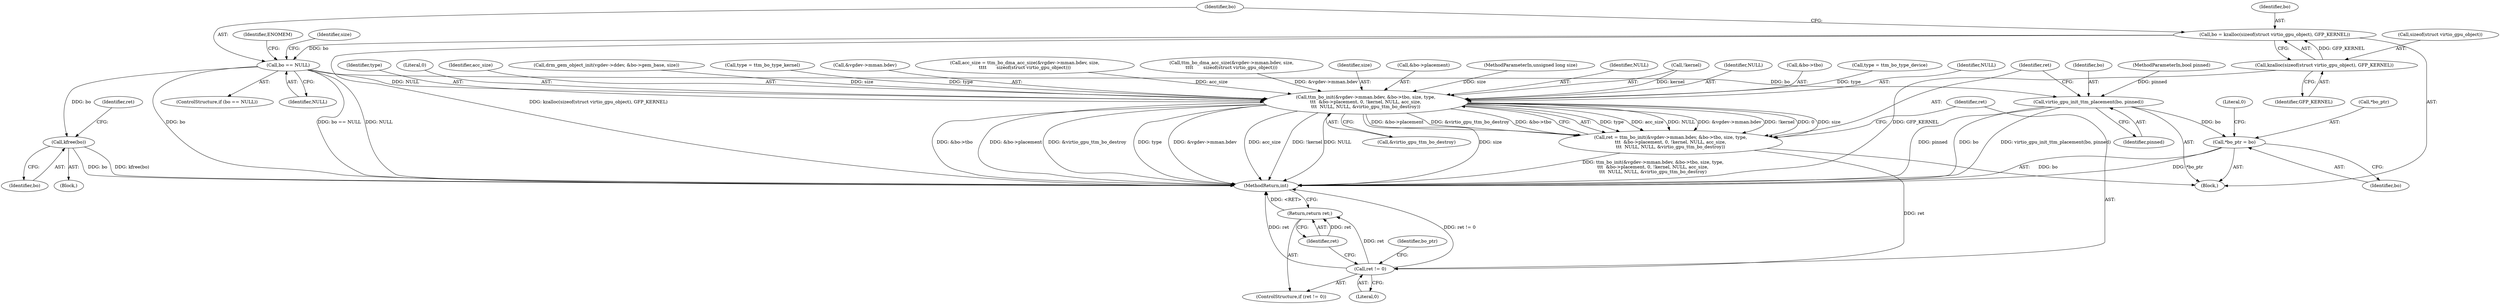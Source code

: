 digraph "0_linux_385aee965b4e4c36551c362a334378d2985b722a@pointer" {
"1000137" [label="(Call,bo = kzalloc(sizeof(struct virtio_gpu_object), GFP_KERNEL))"];
"1000139" [label="(Call,kzalloc(sizeof(struct virtio_gpu_object), GFP_KERNEL))"];
"1000144" [label="(Call,bo == NULL)"];
"1000171" [label="(Call,kfree(bo))"];
"1000180" [label="(Call,virtio_gpu_init_ttm_placement(bo, pinned))"];
"1000217" [label="(Call,*bo_ptr = bo)"];
"1000185" [label="(Call,ttm_bo_init(&vgdev->mman.bdev, &bo->tbo, size, type,\n\t\t\t  &bo->placement, 0, !kernel, NULL, acc_size,\n\t\t\t  NULL, NULL, &virtio_gpu_ttm_bo_destroy))"];
"1000183" [label="(Call,ret = ttm_bo_init(&vgdev->mman.bdev, &bo->tbo, size, type,\n\t\t\t  &bo->placement, 0, !kernel, NULL, acc_size,\n\t\t\t  NULL, NULL, &virtio_gpu_ttm_bo_destroy))"];
"1000212" [label="(Call,ret != 0)"];
"1000215" [label="(Return,return ret;)"];
"1000180" [label="(Call,virtio_gpu_init_ttm_placement(bo, pinned))"];
"1000157" [label="(Call,drm_gem_object_init(vgdev->ddev, &bo->gem_base, size))"];
"1000114" [label="(Call,type = ttm_bo_type_kernel)"];
"1000137" [label="(Call,bo = kzalloc(sizeof(struct virtio_gpu_object), GFP_KERNEL))"];
"1000186" [label="(Call,&vgdev->mman.bdev)"];
"1000184" [label="(Identifier,ret)"];
"1000143" [label="(ControlStructure,if (bo == NULL))"];
"1000146" [label="(Identifier,NULL)"];
"1000151" [label="(Identifier,size)"];
"1000217" [label="(Call,*bo_ptr = bo)"];
"1000172" [label="(Identifier,bo)"];
"1000213" [label="(Identifier,ret)"];
"1000214" [label="(Literal,0)"];
"1000125" [label="(Call,acc_size = ttm_bo_dma_acc_size(&vgdev->mman.bdev, size,\n\t\t\t\t       sizeof(struct virtio_gpu_object)))"];
"1000219" [label="(Identifier,bo_ptr)"];
"1000216" [label="(Identifier,ret)"];
"1000107" [label="(Block,)"];
"1000145" [label="(Identifier,bo)"];
"1000174" [label="(Identifier,ret)"];
"1000215" [label="(Return,return ret;)"];
"1000127" [label="(Call,ttm_bo_dma_acc_size(&vgdev->mman.bdev, size,\n\t\t\t\t       sizeof(struct virtio_gpu_object)))"];
"1000144" [label="(Call,bo == NULL)"];
"1000181" [label="(Identifier,bo)"];
"1000196" [label="(Identifier,size)"];
"1000212" [label="(Call,ret != 0)"];
"1000142" [label="(Identifier,GFP_KERNEL)"];
"1000209" [label="(Call,&virtio_gpu_ttm_bo_destroy)"];
"1000220" [label="(Identifier,bo)"];
"1000198" [label="(Call,&bo->placement)"];
"1000103" [label="(MethodParameterIn,unsigned long size)"];
"1000207" [label="(Identifier,NULL)"];
"1000185" [label="(Call,ttm_bo_init(&vgdev->mman.bdev, &bo->tbo, size, type,\n\t\t\t  &bo->placement, 0, !kernel, NULL, acc_size,\n\t\t\t  NULL, NULL, &virtio_gpu_ttm_bo_destroy))"];
"1000203" [label="(Call,!kernel)"];
"1000170" [label="(Block,)"];
"1000208" [label="(Identifier,NULL)"];
"1000192" [label="(Call,&bo->tbo)"];
"1000118" [label="(Call,type = ttm_bo_type_device)"];
"1000205" [label="(Identifier,NULL)"];
"1000140" [label="(Call,sizeof(struct virtio_gpu_object))"];
"1000197" [label="(Identifier,type)"];
"1000222" [label="(Literal,0)"];
"1000182" [label="(Identifier,pinned)"];
"1000139" [label="(Call,kzalloc(sizeof(struct virtio_gpu_object), GFP_KERNEL))"];
"1000202" [label="(Literal,0)"];
"1000171" [label="(Call,kfree(bo))"];
"1000218" [label="(Call,*bo_ptr)"];
"1000223" [label="(MethodReturn,int)"];
"1000183" [label="(Call,ret = ttm_bo_init(&vgdev->mman.bdev, &bo->tbo, size, type,\n\t\t\t  &bo->placement, 0, !kernel, NULL, acc_size,\n\t\t\t  NULL, NULL, &virtio_gpu_ttm_bo_destroy))"];
"1000149" [label="(Identifier,ENOMEM)"];
"1000138" [label="(Identifier,bo)"];
"1000211" [label="(ControlStructure,if (ret != 0))"];
"1000105" [label="(MethodParameterIn,bool pinned)"];
"1000206" [label="(Identifier,acc_size)"];
"1000137" -> "1000107"  [label="AST: "];
"1000137" -> "1000139"  [label="CFG: "];
"1000138" -> "1000137"  [label="AST: "];
"1000139" -> "1000137"  [label="AST: "];
"1000145" -> "1000137"  [label="CFG: "];
"1000137" -> "1000223"  [label="DDG: kzalloc(sizeof(struct virtio_gpu_object), GFP_KERNEL)"];
"1000139" -> "1000137"  [label="DDG: GFP_KERNEL"];
"1000137" -> "1000144"  [label="DDG: bo"];
"1000139" -> "1000142"  [label="CFG: "];
"1000140" -> "1000139"  [label="AST: "];
"1000142" -> "1000139"  [label="AST: "];
"1000139" -> "1000223"  [label="DDG: GFP_KERNEL"];
"1000144" -> "1000143"  [label="AST: "];
"1000144" -> "1000146"  [label="CFG: "];
"1000145" -> "1000144"  [label="AST: "];
"1000146" -> "1000144"  [label="AST: "];
"1000149" -> "1000144"  [label="CFG: "];
"1000151" -> "1000144"  [label="CFG: "];
"1000144" -> "1000223"  [label="DDG: bo == NULL"];
"1000144" -> "1000223"  [label="DDG: bo"];
"1000144" -> "1000223"  [label="DDG: NULL"];
"1000144" -> "1000171"  [label="DDG: bo"];
"1000144" -> "1000180"  [label="DDG: bo"];
"1000144" -> "1000185"  [label="DDG: NULL"];
"1000171" -> "1000170"  [label="AST: "];
"1000171" -> "1000172"  [label="CFG: "];
"1000172" -> "1000171"  [label="AST: "];
"1000174" -> "1000171"  [label="CFG: "];
"1000171" -> "1000223"  [label="DDG: bo"];
"1000171" -> "1000223"  [label="DDG: kfree(bo)"];
"1000180" -> "1000107"  [label="AST: "];
"1000180" -> "1000182"  [label="CFG: "];
"1000181" -> "1000180"  [label="AST: "];
"1000182" -> "1000180"  [label="AST: "];
"1000184" -> "1000180"  [label="CFG: "];
"1000180" -> "1000223"  [label="DDG: pinned"];
"1000180" -> "1000223"  [label="DDG: bo"];
"1000180" -> "1000223"  [label="DDG: virtio_gpu_init_ttm_placement(bo, pinned)"];
"1000105" -> "1000180"  [label="DDG: pinned"];
"1000180" -> "1000217"  [label="DDG: bo"];
"1000217" -> "1000107"  [label="AST: "];
"1000217" -> "1000220"  [label="CFG: "];
"1000218" -> "1000217"  [label="AST: "];
"1000220" -> "1000217"  [label="AST: "];
"1000222" -> "1000217"  [label="CFG: "];
"1000217" -> "1000223"  [label="DDG: *bo_ptr"];
"1000217" -> "1000223"  [label="DDG: bo"];
"1000185" -> "1000183"  [label="AST: "];
"1000185" -> "1000209"  [label="CFG: "];
"1000186" -> "1000185"  [label="AST: "];
"1000192" -> "1000185"  [label="AST: "];
"1000196" -> "1000185"  [label="AST: "];
"1000197" -> "1000185"  [label="AST: "];
"1000198" -> "1000185"  [label="AST: "];
"1000202" -> "1000185"  [label="AST: "];
"1000203" -> "1000185"  [label="AST: "];
"1000205" -> "1000185"  [label="AST: "];
"1000206" -> "1000185"  [label="AST: "];
"1000207" -> "1000185"  [label="AST: "];
"1000208" -> "1000185"  [label="AST: "];
"1000209" -> "1000185"  [label="AST: "];
"1000183" -> "1000185"  [label="CFG: "];
"1000185" -> "1000223"  [label="DDG: &virtio_gpu_ttm_bo_destroy"];
"1000185" -> "1000223"  [label="DDG: type"];
"1000185" -> "1000223"  [label="DDG: &vgdev->mman.bdev"];
"1000185" -> "1000223"  [label="DDG: acc_size"];
"1000185" -> "1000223"  [label="DDG: !kernel"];
"1000185" -> "1000223"  [label="DDG: NULL"];
"1000185" -> "1000223"  [label="DDG: size"];
"1000185" -> "1000223"  [label="DDG: &bo->tbo"];
"1000185" -> "1000223"  [label="DDG: &bo->placement"];
"1000185" -> "1000183"  [label="DDG: type"];
"1000185" -> "1000183"  [label="DDG: acc_size"];
"1000185" -> "1000183"  [label="DDG: NULL"];
"1000185" -> "1000183"  [label="DDG: &vgdev->mman.bdev"];
"1000185" -> "1000183"  [label="DDG: !kernel"];
"1000185" -> "1000183"  [label="DDG: 0"];
"1000185" -> "1000183"  [label="DDG: size"];
"1000185" -> "1000183"  [label="DDG: &bo->placement"];
"1000185" -> "1000183"  [label="DDG: &virtio_gpu_ttm_bo_destroy"];
"1000185" -> "1000183"  [label="DDG: &bo->tbo"];
"1000127" -> "1000185"  [label="DDG: &vgdev->mman.bdev"];
"1000157" -> "1000185"  [label="DDG: size"];
"1000103" -> "1000185"  [label="DDG: size"];
"1000114" -> "1000185"  [label="DDG: type"];
"1000118" -> "1000185"  [label="DDG: type"];
"1000203" -> "1000185"  [label="DDG: kernel"];
"1000125" -> "1000185"  [label="DDG: acc_size"];
"1000183" -> "1000107"  [label="AST: "];
"1000184" -> "1000183"  [label="AST: "];
"1000213" -> "1000183"  [label="CFG: "];
"1000183" -> "1000223"  [label="DDG: ttm_bo_init(&vgdev->mman.bdev, &bo->tbo, size, type,\n\t\t\t  &bo->placement, 0, !kernel, NULL, acc_size,\n\t\t\t  NULL, NULL, &virtio_gpu_ttm_bo_destroy)"];
"1000183" -> "1000212"  [label="DDG: ret"];
"1000212" -> "1000211"  [label="AST: "];
"1000212" -> "1000214"  [label="CFG: "];
"1000213" -> "1000212"  [label="AST: "];
"1000214" -> "1000212"  [label="AST: "];
"1000216" -> "1000212"  [label="CFG: "];
"1000219" -> "1000212"  [label="CFG: "];
"1000212" -> "1000223"  [label="DDG: ret != 0"];
"1000212" -> "1000223"  [label="DDG: ret"];
"1000212" -> "1000215"  [label="DDG: ret"];
"1000215" -> "1000211"  [label="AST: "];
"1000215" -> "1000216"  [label="CFG: "];
"1000216" -> "1000215"  [label="AST: "];
"1000223" -> "1000215"  [label="CFG: "];
"1000215" -> "1000223"  [label="DDG: <RET>"];
"1000216" -> "1000215"  [label="DDG: ret"];
}
